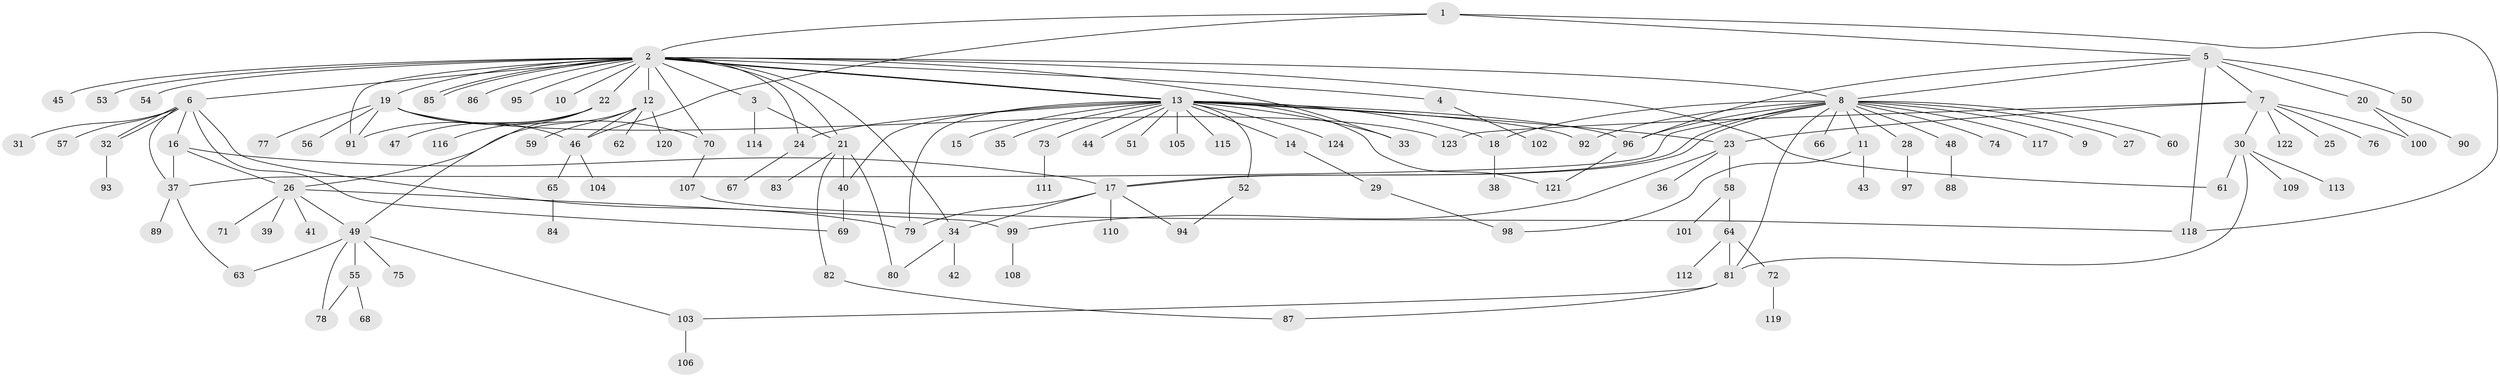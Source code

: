 // coarse degree distribution, {3: 0.06521739130434782, 24: 0.010869565217391304, 2: 0.25, 7: 0.043478260869565216, 8: 0.03260869565217391, 18: 0.010869565217391304, 1: 0.5, 5: 0.021739130434782608, 20: 0.010869565217391304, 4: 0.021739130434782608, 6: 0.03260869565217391}
// Generated by graph-tools (version 1.1) at 2025/23/03/03/25 07:23:49]
// undirected, 124 vertices, 167 edges
graph export_dot {
graph [start="1"]
  node [color=gray90,style=filled];
  1;
  2;
  3;
  4;
  5;
  6;
  7;
  8;
  9;
  10;
  11;
  12;
  13;
  14;
  15;
  16;
  17;
  18;
  19;
  20;
  21;
  22;
  23;
  24;
  25;
  26;
  27;
  28;
  29;
  30;
  31;
  32;
  33;
  34;
  35;
  36;
  37;
  38;
  39;
  40;
  41;
  42;
  43;
  44;
  45;
  46;
  47;
  48;
  49;
  50;
  51;
  52;
  53;
  54;
  55;
  56;
  57;
  58;
  59;
  60;
  61;
  62;
  63;
  64;
  65;
  66;
  67;
  68;
  69;
  70;
  71;
  72;
  73;
  74;
  75;
  76;
  77;
  78;
  79;
  80;
  81;
  82;
  83;
  84;
  85;
  86;
  87;
  88;
  89;
  90;
  91;
  92;
  93;
  94;
  95;
  96;
  97;
  98;
  99;
  100;
  101;
  102;
  103;
  104;
  105;
  106;
  107;
  108;
  109;
  110;
  111;
  112;
  113;
  114;
  115;
  116;
  117;
  118;
  119;
  120;
  121;
  122;
  123;
  124;
  1 -- 2;
  1 -- 5;
  1 -- 46;
  1 -- 118;
  2 -- 3;
  2 -- 4;
  2 -- 6;
  2 -- 8;
  2 -- 10;
  2 -- 12;
  2 -- 13;
  2 -- 13;
  2 -- 19;
  2 -- 21;
  2 -- 22;
  2 -- 24;
  2 -- 33;
  2 -- 34;
  2 -- 45;
  2 -- 53;
  2 -- 54;
  2 -- 61;
  2 -- 70;
  2 -- 85;
  2 -- 85;
  2 -- 86;
  2 -- 91;
  2 -- 95;
  3 -- 21;
  3 -- 114;
  4 -- 102;
  5 -- 7;
  5 -- 8;
  5 -- 20;
  5 -- 50;
  5 -- 96;
  5 -- 118;
  6 -- 16;
  6 -- 31;
  6 -- 32;
  6 -- 32;
  6 -- 37;
  6 -- 57;
  6 -- 69;
  6 -- 79;
  7 -- 23;
  7 -- 25;
  7 -- 30;
  7 -- 76;
  7 -- 100;
  7 -- 122;
  7 -- 123;
  8 -- 9;
  8 -- 11;
  8 -- 17;
  8 -- 17;
  8 -- 18;
  8 -- 27;
  8 -- 28;
  8 -- 37;
  8 -- 48;
  8 -- 60;
  8 -- 66;
  8 -- 74;
  8 -- 81;
  8 -- 92;
  8 -- 96;
  8 -- 117;
  11 -- 43;
  11 -- 98;
  12 -- 26;
  12 -- 46;
  12 -- 59;
  12 -- 62;
  12 -- 120;
  13 -- 14;
  13 -- 15;
  13 -- 18;
  13 -- 23;
  13 -- 24;
  13 -- 33;
  13 -- 35;
  13 -- 40;
  13 -- 44;
  13 -- 51;
  13 -- 52;
  13 -- 73;
  13 -- 79;
  13 -- 92;
  13 -- 96;
  13 -- 105;
  13 -- 115;
  13 -- 121;
  13 -- 124;
  14 -- 29;
  16 -- 17;
  16 -- 26;
  16 -- 37;
  17 -- 34;
  17 -- 79;
  17 -- 94;
  17 -- 110;
  18 -- 38;
  19 -- 46;
  19 -- 56;
  19 -- 70;
  19 -- 77;
  19 -- 91;
  19 -- 123;
  20 -- 90;
  20 -- 100;
  21 -- 40;
  21 -- 80;
  21 -- 82;
  21 -- 83;
  22 -- 47;
  22 -- 49;
  22 -- 91;
  22 -- 116;
  23 -- 36;
  23 -- 58;
  23 -- 99;
  24 -- 67;
  26 -- 39;
  26 -- 41;
  26 -- 49;
  26 -- 71;
  26 -- 99;
  28 -- 97;
  29 -- 98;
  30 -- 61;
  30 -- 81;
  30 -- 109;
  30 -- 113;
  32 -- 93;
  34 -- 42;
  34 -- 80;
  37 -- 63;
  37 -- 89;
  40 -- 69;
  46 -- 65;
  46 -- 104;
  48 -- 88;
  49 -- 55;
  49 -- 63;
  49 -- 75;
  49 -- 78;
  49 -- 103;
  52 -- 94;
  55 -- 68;
  55 -- 78;
  58 -- 64;
  58 -- 101;
  64 -- 72;
  64 -- 81;
  64 -- 112;
  65 -- 84;
  70 -- 107;
  72 -- 119;
  73 -- 111;
  81 -- 87;
  81 -- 103;
  82 -- 87;
  96 -- 121;
  99 -- 108;
  103 -- 106;
  107 -- 118;
}
